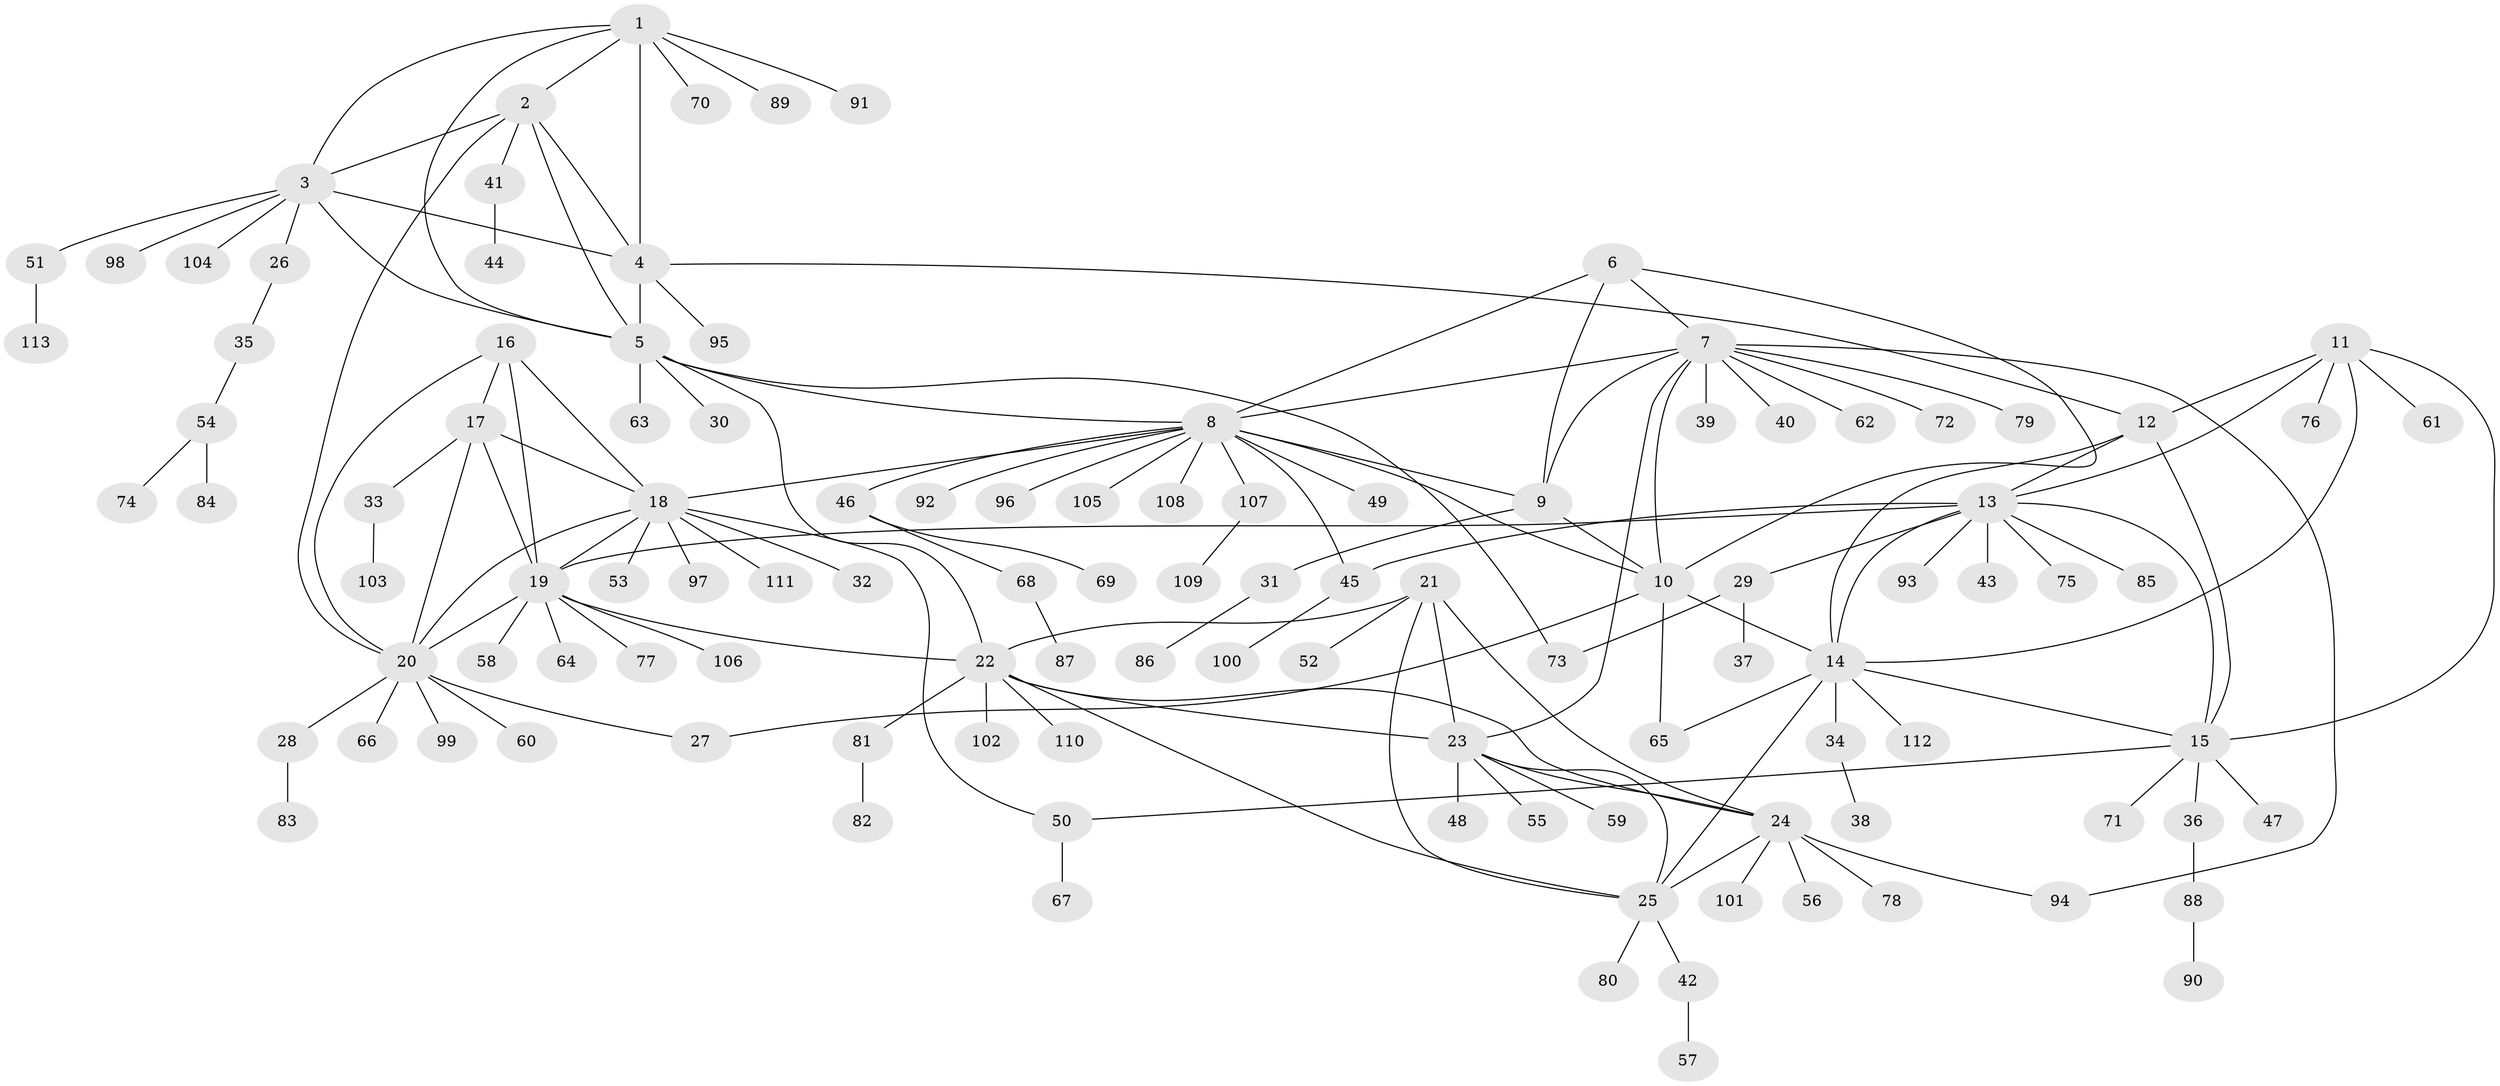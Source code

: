 // Generated by graph-tools (version 1.1) at 2025/56/03/09/25 04:56:00]
// undirected, 113 vertices, 154 edges
graph export_dot {
graph [start="1"]
  node [color=gray90,style=filled];
  1;
  2;
  3;
  4;
  5;
  6;
  7;
  8;
  9;
  10;
  11;
  12;
  13;
  14;
  15;
  16;
  17;
  18;
  19;
  20;
  21;
  22;
  23;
  24;
  25;
  26;
  27;
  28;
  29;
  30;
  31;
  32;
  33;
  34;
  35;
  36;
  37;
  38;
  39;
  40;
  41;
  42;
  43;
  44;
  45;
  46;
  47;
  48;
  49;
  50;
  51;
  52;
  53;
  54;
  55;
  56;
  57;
  58;
  59;
  60;
  61;
  62;
  63;
  64;
  65;
  66;
  67;
  68;
  69;
  70;
  71;
  72;
  73;
  74;
  75;
  76;
  77;
  78;
  79;
  80;
  81;
  82;
  83;
  84;
  85;
  86;
  87;
  88;
  89;
  90;
  91;
  92;
  93;
  94;
  95;
  96;
  97;
  98;
  99;
  100;
  101;
  102;
  103;
  104;
  105;
  106;
  107;
  108;
  109;
  110;
  111;
  112;
  113;
  1 -- 2;
  1 -- 3;
  1 -- 4;
  1 -- 5;
  1 -- 70;
  1 -- 89;
  1 -- 91;
  2 -- 3;
  2 -- 4;
  2 -- 5;
  2 -- 20;
  2 -- 41;
  3 -- 4;
  3 -- 5;
  3 -- 26;
  3 -- 51;
  3 -- 98;
  3 -- 104;
  4 -- 5;
  4 -- 12;
  4 -- 95;
  5 -- 8;
  5 -- 22;
  5 -- 30;
  5 -- 63;
  5 -- 73;
  6 -- 7;
  6 -- 8;
  6 -- 9;
  6 -- 10;
  7 -- 8;
  7 -- 9;
  7 -- 10;
  7 -- 23;
  7 -- 39;
  7 -- 40;
  7 -- 62;
  7 -- 72;
  7 -- 79;
  7 -- 94;
  8 -- 9;
  8 -- 10;
  8 -- 18;
  8 -- 45;
  8 -- 46;
  8 -- 49;
  8 -- 92;
  8 -- 96;
  8 -- 105;
  8 -- 107;
  8 -- 108;
  9 -- 10;
  9 -- 31;
  10 -- 14;
  10 -- 27;
  10 -- 65;
  11 -- 12;
  11 -- 13;
  11 -- 14;
  11 -- 15;
  11 -- 61;
  11 -- 76;
  12 -- 13;
  12 -- 14;
  12 -- 15;
  13 -- 14;
  13 -- 15;
  13 -- 19;
  13 -- 29;
  13 -- 43;
  13 -- 45;
  13 -- 75;
  13 -- 85;
  13 -- 93;
  14 -- 15;
  14 -- 25;
  14 -- 34;
  14 -- 65;
  14 -- 112;
  15 -- 36;
  15 -- 47;
  15 -- 50;
  15 -- 71;
  16 -- 17;
  16 -- 18;
  16 -- 19;
  16 -- 20;
  17 -- 18;
  17 -- 19;
  17 -- 20;
  17 -- 33;
  18 -- 19;
  18 -- 20;
  18 -- 32;
  18 -- 50;
  18 -- 53;
  18 -- 97;
  18 -- 111;
  19 -- 20;
  19 -- 22;
  19 -- 58;
  19 -- 64;
  19 -- 77;
  19 -- 106;
  20 -- 27;
  20 -- 28;
  20 -- 60;
  20 -- 66;
  20 -- 99;
  21 -- 22;
  21 -- 23;
  21 -- 24;
  21 -- 25;
  21 -- 52;
  22 -- 23;
  22 -- 24;
  22 -- 25;
  22 -- 81;
  22 -- 102;
  22 -- 110;
  23 -- 24;
  23 -- 25;
  23 -- 48;
  23 -- 55;
  23 -- 59;
  24 -- 25;
  24 -- 56;
  24 -- 78;
  24 -- 94;
  24 -- 101;
  25 -- 42;
  25 -- 80;
  26 -- 35;
  28 -- 83;
  29 -- 37;
  29 -- 73;
  31 -- 86;
  33 -- 103;
  34 -- 38;
  35 -- 54;
  36 -- 88;
  41 -- 44;
  42 -- 57;
  45 -- 100;
  46 -- 68;
  46 -- 69;
  50 -- 67;
  51 -- 113;
  54 -- 74;
  54 -- 84;
  68 -- 87;
  81 -- 82;
  88 -- 90;
  107 -- 109;
}
